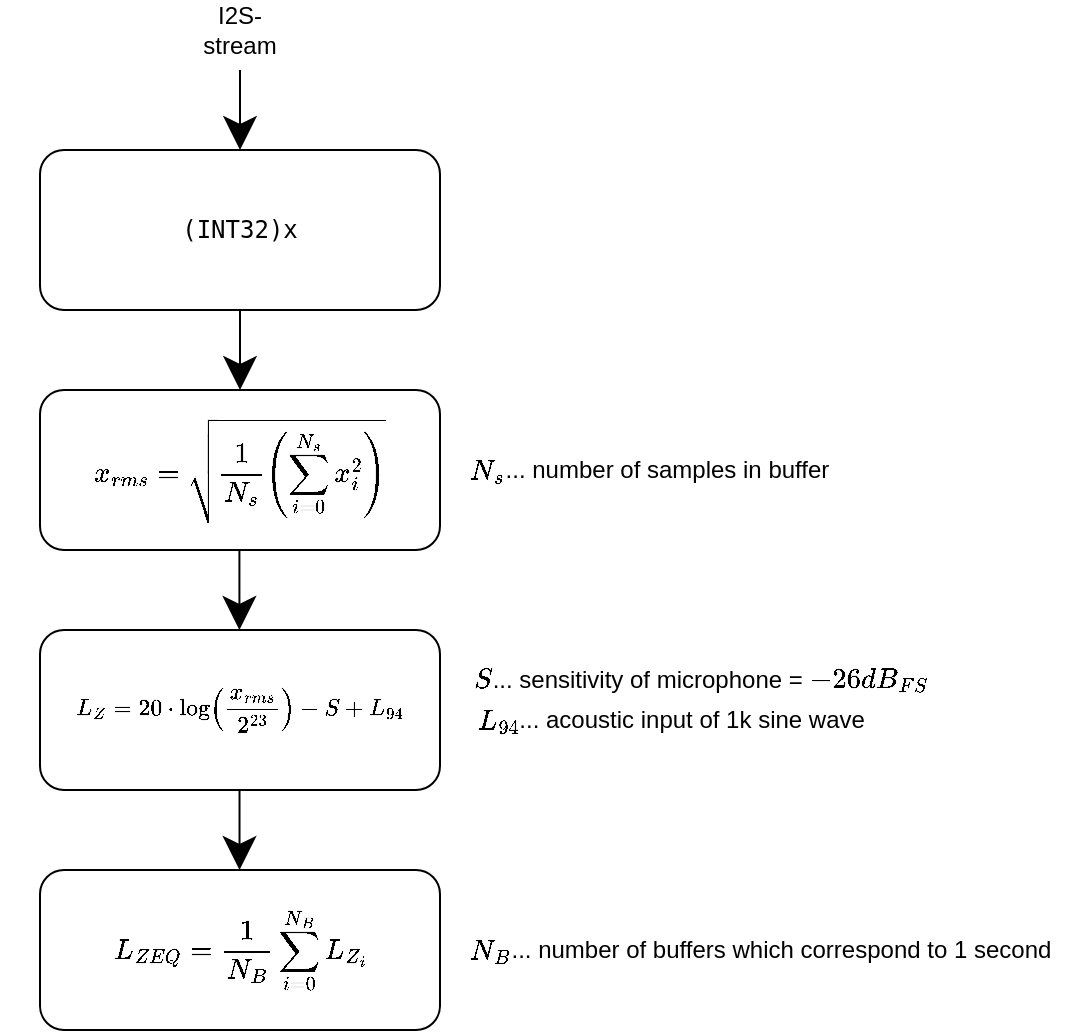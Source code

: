 <mxfile version="17.1.3"><diagram id="VADP5RwM44A0DXSgxOxj" name="Page-1"><mxGraphModel dx="1185" dy="627" grid="0" gridSize="10" guides="1" tooltips="1" connect="1" arrows="1" fold="1" page="1" pageScale="1" pageWidth="850" pageHeight="1100" math="1" shadow="0"><root><mxCell id="0"/><mxCell id="1" parent="0"/><mxCell id="OGfvRZQ6udeoqpthodxH-1" value="" style="rounded=1;whiteSpace=wrap;html=1;hachureGap=4;pointerEvents=0;" parent="1" vertex="1"><mxGeometry x="200" y="240" width="200" height="80" as="geometry"/></mxCell><mxCell id="OGfvRZQ6udeoqpthodxH-4" value="I2S-stream" style="text;html=1;strokeColor=none;fillColor=none;align=center;verticalAlign=middle;whiteSpace=wrap;rounded=0;hachureGap=4;pointerEvents=0;" parent="1" vertex="1"><mxGeometry x="280" y="50" width="40" height="20" as="geometry"/></mxCell><mxCell id="OGfvRZQ6udeoqpthodxH-6" value="" style="rounded=1;whiteSpace=wrap;html=1;hachureGap=4;pointerEvents=0;" parent="1" vertex="1"><mxGeometry x="200" y="120" width="200" height="80" as="geometry"/></mxCell><mxCell id="OGfvRZQ6udeoqpthodxH-7" value="&lt;pre&gt;(INT32)x&lt;br&gt;&lt;/pre&gt;" style="text;html=1;strokeColor=none;fillColor=none;align=center;verticalAlign=middle;whiteSpace=wrap;rounded=0;hachureGap=4;pointerEvents=0;" parent="1" vertex="1"><mxGeometry x="225" y="80" width="150" height="160" as="geometry"/></mxCell><mxCell id="OGfvRZQ6udeoqpthodxH-10" value="" style="endArrow=classic;html=1;startSize=14;endSize=14;sourcePerimeterSpacing=8;targetPerimeterSpacing=8;exitX=0.5;exitY=1;exitDx=0;exitDy=0;entryX=0.5;entryY=0;entryDx=0;entryDy=0;" parent="1" source="OGfvRZQ6udeoqpthodxH-6" target="OGfvRZQ6udeoqpthodxH-1" edge="1"><mxGeometry width="50" height="50" relative="1" as="geometry"><mxPoint x="400" y="410" as="sourcePoint"/><mxPoint x="450" y="360" as="targetPoint"/></mxGeometry></mxCell><mxCell id="OGfvRZQ6udeoqpthodxH-11" value="" style="endArrow=classic;html=1;startSize=14;endSize=14;sourcePerimeterSpacing=8;targetPerimeterSpacing=8;entryX=0.5;entryY=0;entryDx=0;entryDy=0;exitX=0.5;exitY=0;exitDx=0;exitDy=0;" parent="1" edge="1" target="OGfvRZQ6udeoqpthodxH-6" source="OGfvRZQ6udeoqpthodxH-7"><mxGeometry width="50" height="50" relative="1" as="geometry"><mxPoint x="120" y="160" as="sourcePoint"/><mxPoint x="200" y="160" as="targetPoint"/></mxGeometry></mxCell><mxCell id="OGfvRZQ6udeoqpthodxH-54" value="" style="rounded=1;whiteSpace=wrap;html=1;hachureGap=4;pointerEvents=0;" parent="1" vertex="1"><mxGeometry x="200" y="360" width="200" height="80" as="geometry"/></mxCell><mxCell id="OGfvRZQ6udeoqpthodxH-55" value="&lt;div&gt;`x_(rms)=sqrt(1/N_s(sum_(i=0)^(N_s)x_i^2))`&lt;/div&gt;" style="text;html=1;strokeColor=none;fillColor=none;align=center;verticalAlign=middle;whiteSpace=wrap;rounded=0;hachureGap=4;pointerEvents=0;" parent="1" vertex="1"><mxGeometry x="225" y="200" width="150" height="160" as="geometry"/></mxCell><mxCell id="IX0URPUvCVB_ltARdgw1-1" value="&lt;font style=&quot;font-size: 10px&quot;&gt;`L_Z=20*log(x_(rms)/(2^23))-S+L_(94)`&lt;/font&gt;" style="text;html=1;strokeColor=none;fillColor=none;align=center;verticalAlign=middle;whiteSpace=wrap;rounded=0;" vertex="1" parent="1"><mxGeometry x="270" y="385" width="60" height="30" as="geometry"/></mxCell><mxCell id="IX0URPUvCVB_ltARdgw1-3" value="" style="endArrow=classic;html=1;startSize=14;endSize=14;sourcePerimeterSpacing=8;targetPerimeterSpacing=8;exitX=0.5;exitY=1;exitDx=0;exitDy=0;entryX=0.5;entryY=0;entryDx=0;entryDy=0;" edge="1" parent="1"><mxGeometry width="50" height="50" relative="1" as="geometry"><mxPoint x="299.71" y="320" as="sourcePoint"/><mxPoint x="299.71" y="360" as="targetPoint"/></mxGeometry></mxCell><mxCell id="IX0URPUvCVB_ltARdgw1-4" value="`N_s`... number of samples in buffer" style="text;html=1;strokeColor=none;fillColor=none;align=center;verticalAlign=middle;whiteSpace=wrap;rounded=0;" vertex="1" parent="1"><mxGeometry x="400" y="265" width="210" height="30" as="geometry"/></mxCell><mxCell id="IX0URPUvCVB_ltARdgw1-6" value="`S`... sensitivity of microphone = `-26dB_(FS)`" style="text;html=1;align=center;verticalAlign=middle;resizable=0;points=[];autosize=1;strokeColor=none;fillColor=none;" vertex="1" parent="1"><mxGeometry x="400" y="375" width="260" height="20" as="geometry"/></mxCell><mxCell id="IX0URPUvCVB_ltARdgw1-7" value="`L_(94)`... acoustic input of 1k sine wave" style="text;html=1;align=center;verticalAlign=middle;resizable=0;points=[];autosize=1;strokeColor=none;fillColor=none;" vertex="1" parent="1"><mxGeometry x="400" y="395" width="230" height="20" as="geometry"/></mxCell><mxCell id="IX0URPUvCVB_ltARdgw1-8" value="" style="rounded=1;whiteSpace=wrap;html=1;hachureGap=4;pointerEvents=0;" vertex="1" parent="1"><mxGeometry x="200" y="480" width="200" height="80" as="geometry"/></mxCell><mxCell id="IX0URPUvCVB_ltARdgw1-9" value="" style="endArrow=classic;html=1;startSize=14;endSize=14;sourcePerimeterSpacing=8;targetPerimeterSpacing=8;exitX=0.5;exitY=1;exitDx=0;exitDy=0;entryX=0.5;entryY=0;entryDx=0;entryDy=0;" edge="1" parent="1"><mxGeometry width="50" height="50" relative="1" as="geometry"><mxPoint x="299.76" y="440" as="sourcePoint"/><mxPoint x="299.76" y="480" as="targetPoint"/></mxGeometry></mxCell><mxCell id="IX0URPUvCVB_ltARdgw1-10" value="`L_(ZEQ)=1/N_Bsum_(i=0)^(N_B)L_(Z_i)`" style="text;html=1;align=center;verticalAlign=middle;resizable=0;points=[];autosize=1;strokeColor=none;fillColor=none;" vertex="1" parent="1"><mxGeometry x="181" y="511" width="238" height="18" as="geometry"/></mxCell><mxCell id="IX0URPUvCVB_ltARdgw1-11" value="`N_B`... number of buffers which correspond to 1 second" style="text;html=1;align=center;verticalAlign=middle;resizable=0;points=[];autosize=1;strokeColor=none;fillColor=none;" vertex="1" parent="1"><mxGeometry x="400" y="510" width="320" height="20" as="geometry"/></mxCell></root></mxGraphModel></diagram></mxfile>